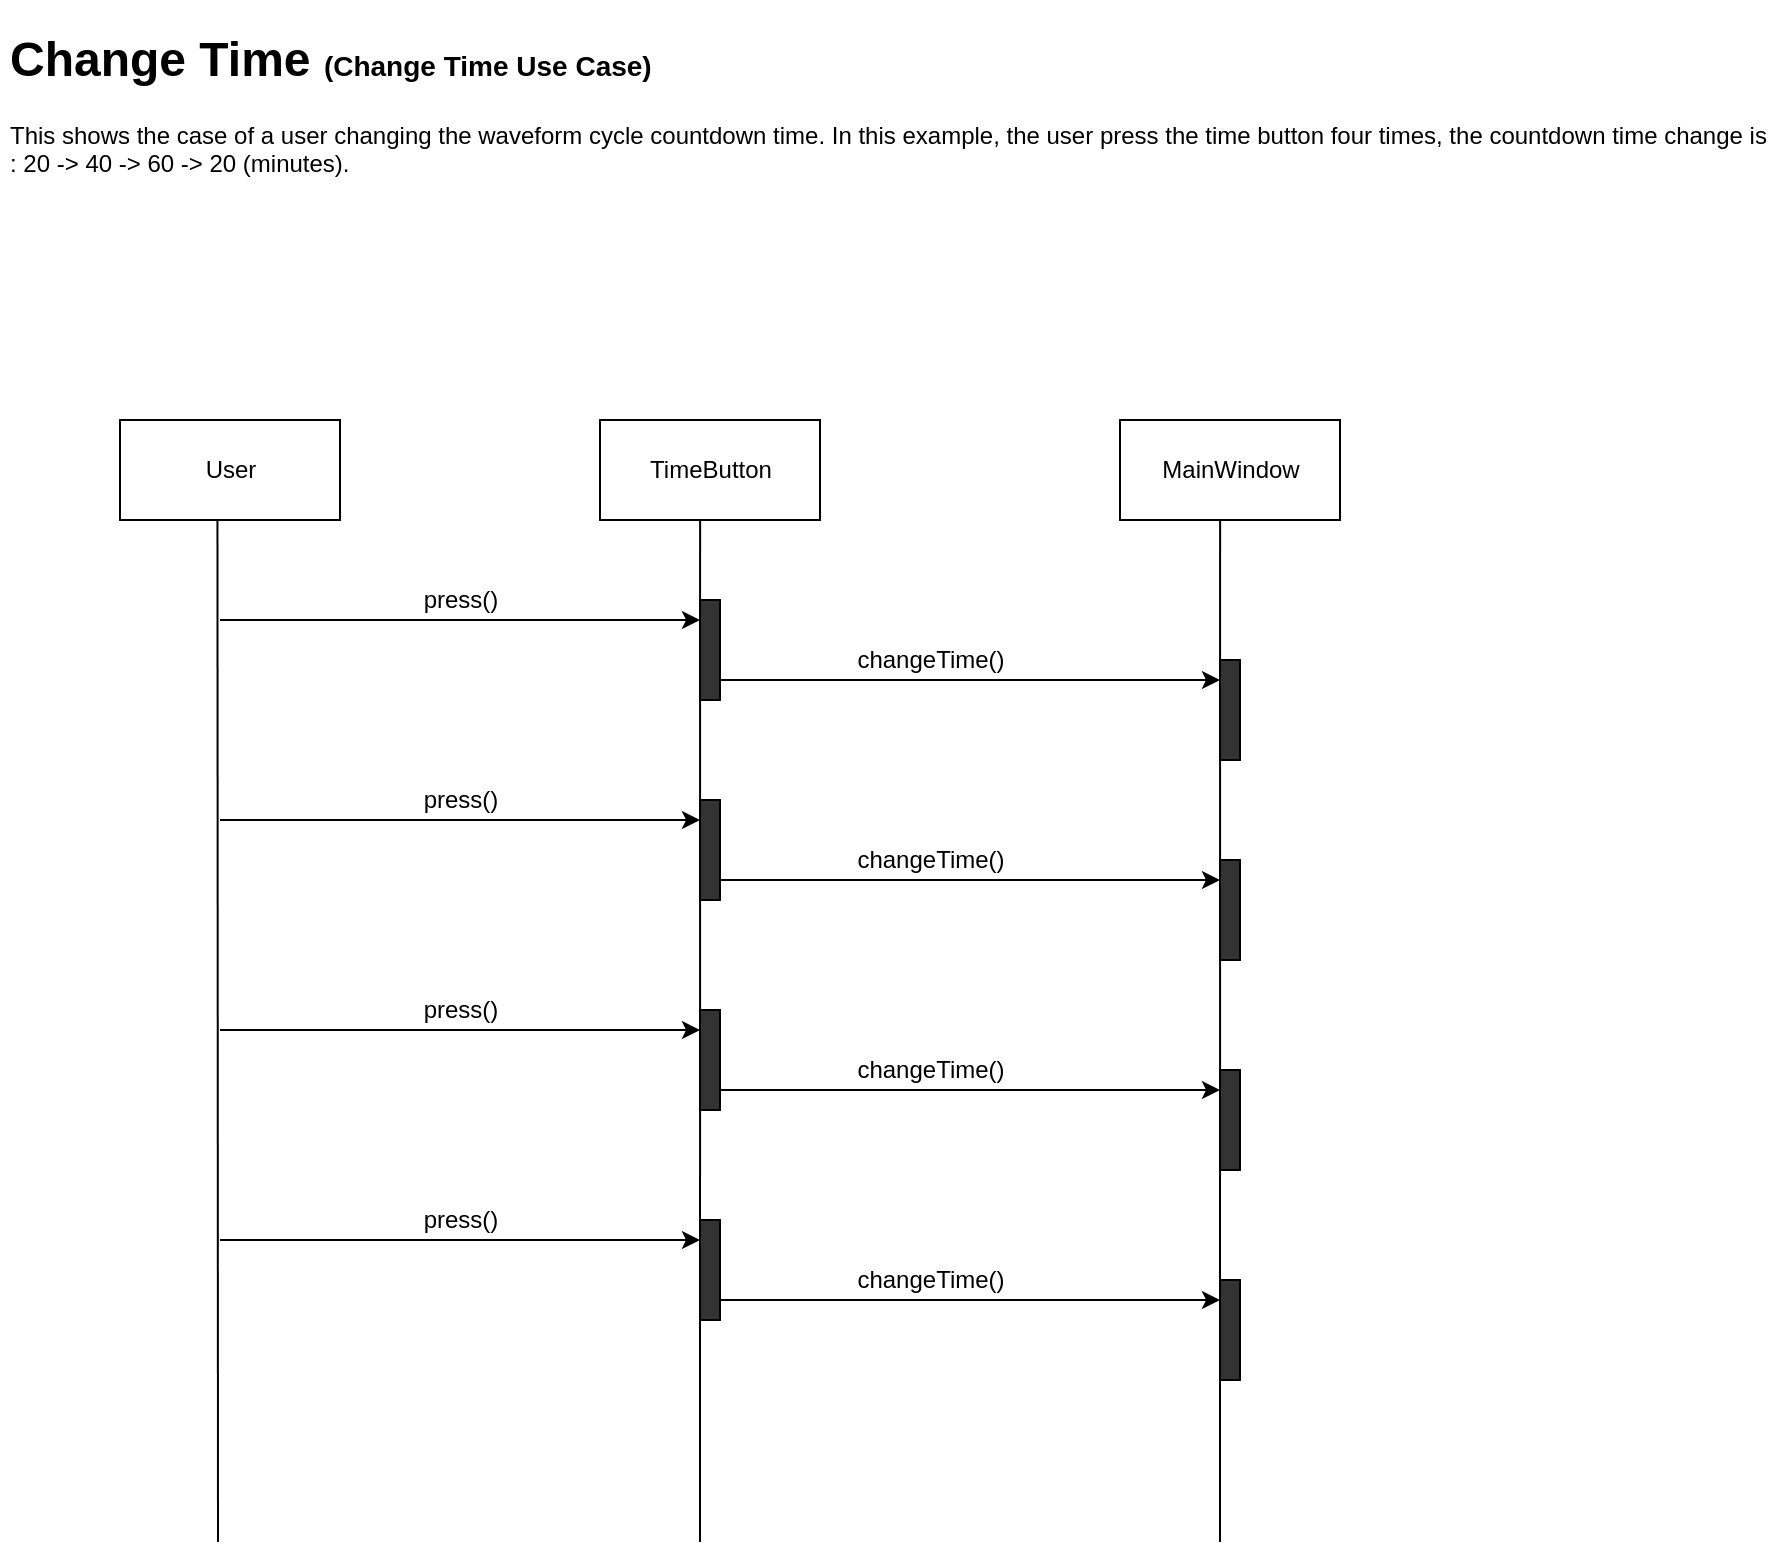 <mxfile version="15.7.3" type="device"><diagram id="fbGd4UF4JQKiqrijn6G7" name="Page-1"><mxGraphModel dx="1185" dy="635" grid="1" gridSize="10" guides="1" tooltips="1" connect="1" arrows="1" fold="1" page="1" pageScale="1" pageWidth="1600" pageHeight="900" math="0" shadow="0"><root><mxCell id="0"/><mxCell id="1" parent="0"/><mxCell id="v5mo7uxabQN5XcWVTzze-1" value="User" style="html=1;" vertex="1" parent="1"><mxGeometry x="160" y="210" width="110" height="50" as="geometry"/></mxCell><mxCell id="v5mo7uxabQN5XcWVTzze-2" value="TimeButton" style="html=1;" vertex="1" parent="1"><mxGeometry x="400" y="210" width="110" height="50" as="geometry"/></mxCell><mxCell id="v5mo7uxabQN5XcWVTzze-3" value="MainWindow" style="html=1;" vertex="1" parent="1"><mxGeometry x="660" y="210" width="110" height="50" as="geometry"/></mxCell><mxCell id="v5mo7uxabQN5XcWVTzze-8" value="" style="endArrow=classic;html=1;rounded=0;" edge="1" parent="1"><mxGeometry width="50" height="50" relative="1" as="geometry"><mxPoint x="210" y="310" as="sourcePoint"/><mxPoint x="450" y="310" as="targetPoint"/></mxGeometry></mxCell><mxCell id="v5mo7uxabQN5XcWVTzze-9" value="" style="endArrow=none;html=1;rounded=0;entryX=0.443;entryY=1.003;entryDx=0;entryDy=0;entryPerimeter=0;" edge="1" parent="1" target="v5mo7uxabQN5XcWVTzze-1"><mxGeometry width="50" height="50" relative="1" as="geometry"><mxPoint x="209" y="771" as="sourcePoint"/><mxPoint x="209" y="270" as="targetPoint"/></mxGeometry></mxCell><mxCell id="v5mo7uxabQN5XcWVTzze-11" value="" style="endArrow=none;html=1;rounded=0;entryX=0.455;entryY=1;entryDx=0;entryDy=0;entryPerimeter=0;" edge="1" parent="1" target="v5mo7uxabQN5XcWVTzze-2"><mxGeometry width="50" height="50" relative="1" as="geometry"><mxPoint x="450" y="771" as="sourcePoint"/><mxPoint x="474.71" y="260" as="targetPoint"/></mxGeometry></mxCell><mxCell id="v5mo7uxabQN5XcWVTzze-12" value="press()" style="text;html=1;align=center;verticalAlign=middle;resizable=0;points=[];autosize=1;strokeColor=none;fillColor=none;" vertex="1" parent="1"><mxGeometry x="305" y="290" width="50" height="20" as="geometry"/></mxCell><mxCell id="v5mo7uxabQN5XcWVTzze-13" value="" style="endArrow=classic;html=1;rounded=0;" edge="1" parent="1"><mxGeometry width="50" height="50" relative="1" as="geometry"><mxPoint x="450" y="340" as="sourcePoint"/><mxPoint x="710" y="340" as="targetPoint"/></mxGeometry></mxCell><mxCell id="v5mo7uxabQN5XcWVTzze-14" value="" style="endArrow=none;html=1;rounded=0;entryX=0.455;entryY=1;entryDx=0;entryDy=0;entryPerimeter=0;" edge="1" parent="1"><mxGeometry width="50" height="50" relative="1" as="geometry"><mxPoint x="710" y="771" as="sourcePoint"/><mxPoint x="710.05" y="260" as="targetPoint"/></mxGeometry></mxCell><mxCell id="v5mo7uxabQN5XcWVTzze-15" value="changeTime()" style="text;html=1;align=center;verticalAlign=middle;resizable=0;points=[];autosize=1;strokeColor=none;fillColor=none;" vertex="1" parent="1"><mxGeometry x="520" y="320" width="90" height="20" as="geometry"/></mxCell><mxCell id="v5mo7uxabQN5XcWVTzze-16" value="" style="html=1;points=[];perimeter=orthogonalPerimeter;fillColor=#333333;" vertex="1" parent="1"><mxGeometry x="450" y="300" width="10" height="50" as="geometry"/></mxCell><mxCell id="v5mo7uxabQN5XcWVTzze-17" value="" style="html=1;points=[];perimeter=orthogonalPerimeter;fillColor=#333333;" vertex="1" parent="1"><mxGeometry x="710" y="330" width="10" height="50" as="geometry"/></mxCell><mxCell id="v5mo7uxabQN5XcWVTzze-20" value="" style="endArrow=classic;html=1;rounded=0;" edge="1" parent="1"><mxGeometry width="50" height="50" relative="1" as="geometry"><mxPoint x="210" y="410" as="sourcePoint"/><mxPoint x="450" y="410" as="targetPoint"/></mxGeometry></mxCell><mxCell id="v5mo7uxabQN5XcWVTzze-21" value="press()" style="text;html=1;align=center;verticalAlign=middle;resizable=0;points=[];autosize=1;strokeColor=none;fillColor=none;" vertex="1" parent="1"><mxGeometry x="305" y="390" width="50" height="20" as="geometry"/></mxCell><mxCell id="v5mo7uxabQN5XcWVTzze-22" value="" style="endArrow=classic;html=1;rounded=0;" edge="1" parent="1"><mxGeometry width="50" height="50" relative="1" as="geometry"><mxPoint x="450" y="440" as="sourcePoint"/><mxPoint x="710" y="440" as="targetPoint"/></mxGeometry></mxCell><mxCell id="v5mo7uxabQN5XcWVTzze-23" value="changeTime()" style="text;html=1;align=center;verticalAlign=middle;resizable=0;points=[];autosize=1;strokeColor=none;fillColor=none;" vertex="1" parent="1"><mxGeometry x="520" y="420" width="90" height="20" as="geometry"/></mxCell><mxCell id="v5mo7uxabQN5XcWVTzze-24" value="" style="html=1;points=[];perimeter=orthogonalPerimeter;fillColor=#333333;" vertex="1" parent="1"><mxGeometry x="450" y="400" width="10" height="50" as="geometry"/></mxCell><mxCell id="v5mo7uxabQN5XcWVTzze-25" value="" style="html=1;points=[];perimeter=orthogonalPerimeter;fillColor=#333333;" vertex="1" parent="1"><mxGeometry x="710" y="430" width="10" height="50" as="geometry"/></mxCell><mxCell id="v5mo7uxabQN5XcWVTzze-26" value="" style="endArrow=classic;html=1;rounded=0;" edge="1" parent="1"><mxGeometry width="50" height="50" relative="1" as="geometry"><mxPoint x="210" y="515" as="sourcePoint"/><mxPoint x="450" y="515" as="targetPoint"/></mxGeometry></mxCell><mxCell id="v5mo7uxabQN5XcWVTzze-27" value="press()" style="text;html=1;align=center;verticalAlign=middle;resizable=0;points=[];autosize=1;strokeColor=none;fillColor=none;" vertex="1" parent="1"><mxGeometry x="305" y="495" width="50" height="20" as="geometry"/></mxCell><mxCell id="v5mo7uxabQN5XcWVTzze-28" value="" style="endArrow=classic;html=1;rounded=0;" edge="1" parent="1"><mxGeometry width="50" height="50" relative="1" as="geometry"><mxPoint x="450" y="545" as="sourcePoint"/><mxPoint x="710" y="545" as="targetPoint"/></mxGeometry></mxCell><mxCell id="v5mo7uxabQN5XcWVTzze-29" value="changeTime()" style="text;html=1;align=center;verticalAlign=middle;resizable=0;points=[];autosize=1;strokeColor=none;fillColor=none;" vertex="1" parent="1"><mxGeometry x="520" y="525" width="90" height="20" as="geometry"/></mxCell><mxCell id="v5mo7uxabQN5XcWVTzze-30" value="" style="html=1;points=[];perimeter=orthogonalPerimeter;fillColor=#333333;" vertex="1" parent="1"><mxGeometry x="450" y="505" width="10" height="50" as="geometry"/></mxCell><mxCell id="v5mo7uxabQN5XcWVTzze-31" value="" style="html=1;points=[];perimeter=orthogonalPerimeter;fillColor=#333333;" vertex="1" parent="1"><mxGeometry x="710" y="535" width="10" height="50" as="geometry"/></mxCell><mxCell id="v5mo7uxabQN5XcWVTzze-32" value="&lt;h1&gt;Change Time &lt;font style=&quot;font-size: 14px&quot;&gt;(Change Time Use Case)&lt;/font&gt;&lt;/h1&gt;&lt;p&gt;This shows the case of a user changing the waveform cycle countdown time. In this example, the user press the time button four times, the countdown time change is : 20 -&amp;gt; 40 -&amp;gt; 60 -&amp;gt; 20 (minutes).&lt;/p&gt;" style="text;html=1;strokeColor=none;fillColor=none;spacing=5;spacingTop=-20;whiteSpace=wrap;overflow=hidden;rounded=0;" vertex="1" parent="1"><mxGeometry x="100" y="10" width="890" height="120" as="geometry"/></mxCell><mxCell id="v5mo7uxabQN5XcWVTzze-33" value="" style="endArrow=classic;html=1;rounded=0;" edge="1" parent="1"><mxGeometry width="50" height="50" relative="1" as="geometry"><mxPoint x="210" y="620" as="sourcePoint"/><mxPoint x="450" y="620" as="targetPoint"/></mxGeometry></mxCell><mxCell id="v5mo7uxabQN5XcWVTzze-34" value="press()" style="text;html=1;align=center;verticalAlign=middle;resizable=0;points=[];autosize=1;strokeColor=none;fillColor=none;" vertex="1" parent="1"><mxGeometry x="305" y="600" width="50" height="20" as="geometry"/></mxCell><mxCell id="v5mo7uxabQN5XcWVTzze-35" value="" style="endArrow=classic;html=1;rounded=0;" edge="1" parent="1"><mxGeometry width="50" height="50" relative="1" as="geometry"><mxPoint x="450" y="650" as="sourcePoint"/><mxPoint x="710" y="650" as="targetPoint"/></mxGeometry></mxCell><mxCell id="v5mo7uxabQN5XcWVTzze-36" value="changeTime()" style="text;html=1;align=center;verticalAlign=middle;resizable=0;points=[];autosize=1;strokeColor=none;fillColor=none;" vertex="1" parent="1"><mxGeometry x="520" y="630" width="90" height="20" as="geometry"/></mxCell><mxCell id="v5mo7uxabQN5XcWVTzze-37" value="" style="html=1;points=[];perimeter=orthogonalPerimeter;fillColor=#333333;" vertex="1" parent="1"><mxGeometry x="450" y="610" width="10" height="50" as="geometry"/></mxCell><mxCell id="v5mo7uxabQN5XcWVTzze-38" value="" style="html=1;points=[];perimeter=orthogonalPerimeter;fillColor=#333333;" vertex="1" parent="1"><mxGeometry x="710" y="640" width="10" height="50" as="geometry"/></mxCell></root></mxGraphModel></diagram></mxfile>